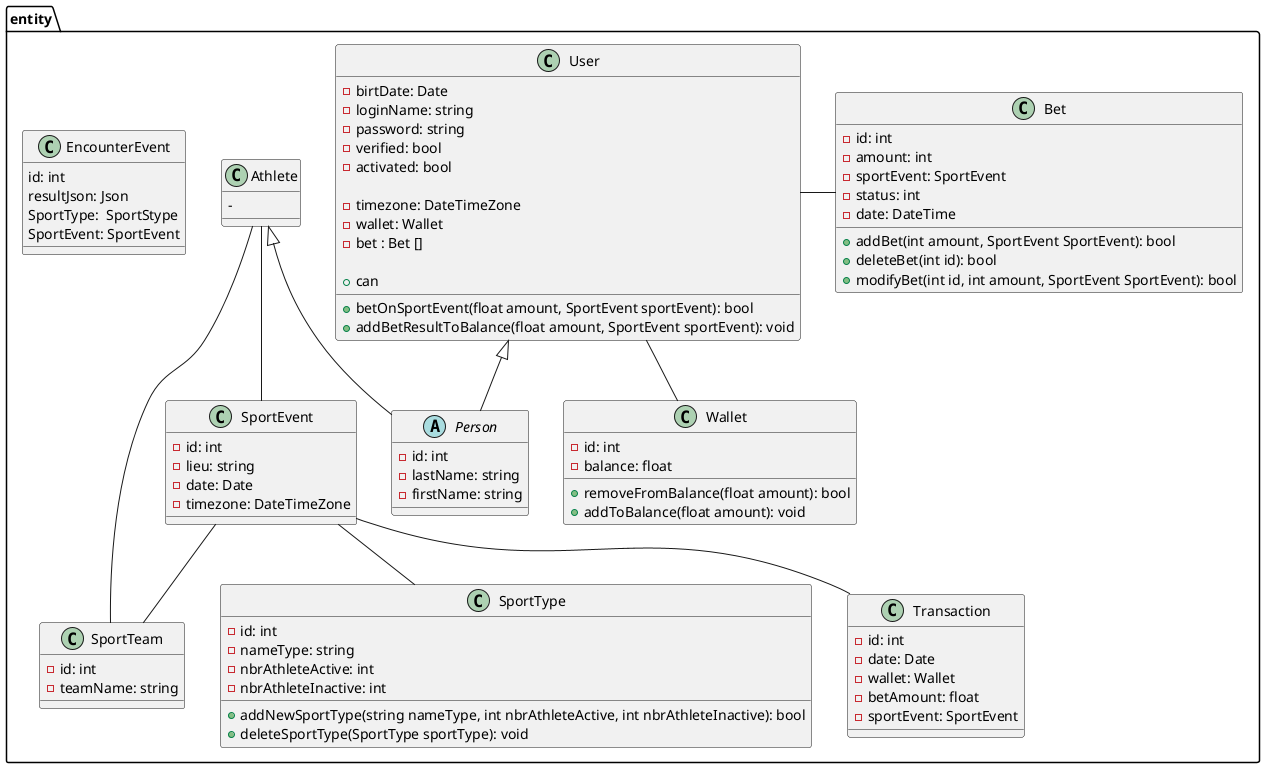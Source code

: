 @startuml

' Human management


package entity{

    abstract class Person {
        -id: int
        -lastName: string
        -firstName: string
    }

    class User {
        -birtDate: Date
        -loginName: string
        -password: string
        -verified: bool
        -activated: bool

        -timezone: DateTimeZone
        -wallet: Wallet
        -bet : Bet []

        +betOnSportEvent(float amount, SportEvent sportEvent): bool
        +addBetResultToBalance(float amount, SportEvent sportEvent): void
        +can
    }

    class Athlete {
        -
    }


    ' Money management
    class Wallet {
        -id: int
        -balance: float

        +removeFromBalance(float amount): bool
        +addToBalance(float amount): void
    }

    class Transaction {
        -id: int
        -date: Date
        -wallet: Wallet
        -betAmount: float
        -sportEvent: SportEvent
    }

    class Bet {
        -id: int
        -amount: int
        -sportEvent: SportEvent
        -status: int
        -date: DateTime

        +addBet(int amount, SportEvent SportEvent): bool
        +deleteBet(int id): bool
        +modifyBet(int id, int amount, SportEvent SportEvent): bool
    }

    class EncounterEvent{
        id: int
        resultJson: Json
        SportType:  SportStype
        SportEvent: SportEvent
    }


    ' Sport management
    class SportEvent {
        -id: int
        -lieu: string
        -date: Date
        -timezone: DateTimeZone
    }

    class SportTeam {
        -id: int
        -teamName: string
    }

    class SportType {
        -id: int
        -nameType: string
        -nbrAthleteActive: int
        -nbrAthleteInactive: int

        +addNewSportType(string nameType, int nbrAthleteActive, int nbrAthleteInactive): bool
        +deleteSportType(SportType sportType): void
    }
}

' ========================================================================='

' Inherit of
User <|-- Person
Athlete <|-- Person

' Relation
User -r- Bet
User -- Wallet

Athlete -- SportEvent
SportTeam -- Athlete


SportEvent -- Transaction
SportEvent -- SportTeam
SportEvent -- SportType

newpage

package Model{
}
package View{
}
package Controller{
}

@enduml
